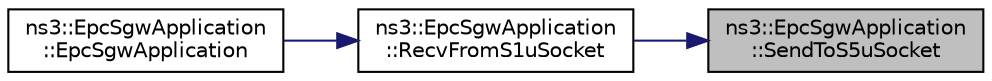 digraph "ns3::EpcSgwApplication::SendToS5uSocket"
{
 // LATEX_PDF_SIZE
  edge [fontname="Helvetica",fontsize="10",labelfontname="Helvetica",labelfontsize="10"];
  node [fontname="Helvetica",fontsize="10",shape=record];
  rankdir="RL";
  Node1 [label="ns3::EpcSgwApplication\l::SendToS5uSocket",height=0.2,width=0.4,color="black", fillcolor="grey75", style="filled", fontcolor="black",tooltip="Send a data packet to the PGW via the S5 interface."];
  Node1 -> Node2 [dir="back",color="midnightblue",fontsize="10",style="solid",fontname="Helvetica"];
  Node2 [label="ns3::EpcSgwApplication\l::RecvFromS1uSocket",height=0.2,width=0.4,color="black", fillcolor="white", style="filled",URL="$classns3_1_1_epc_sgw_application.html#ab6a00a4cd4bfb6a2994b7eabe988dd53",tooltip="Method to be assigned to the recv callback of the S1-U socket."];
  Node2 -> Node3 [dir="back",color="midnightblue",fontsize="10",style="solid",fontname="Helvetica"];
  Node3 [label="ns3::EpcSgwApplication\l::EpcSgwApplication",height=0.2,width=0.4,color="black", fillcolor="white", style="filled",URL="$classns3_1_1_epc_sgw_application.html#a688b3017da24ac5528505b3c1288f1a2",tooltip="Constructor that binds callback methods of sockets."];
}
